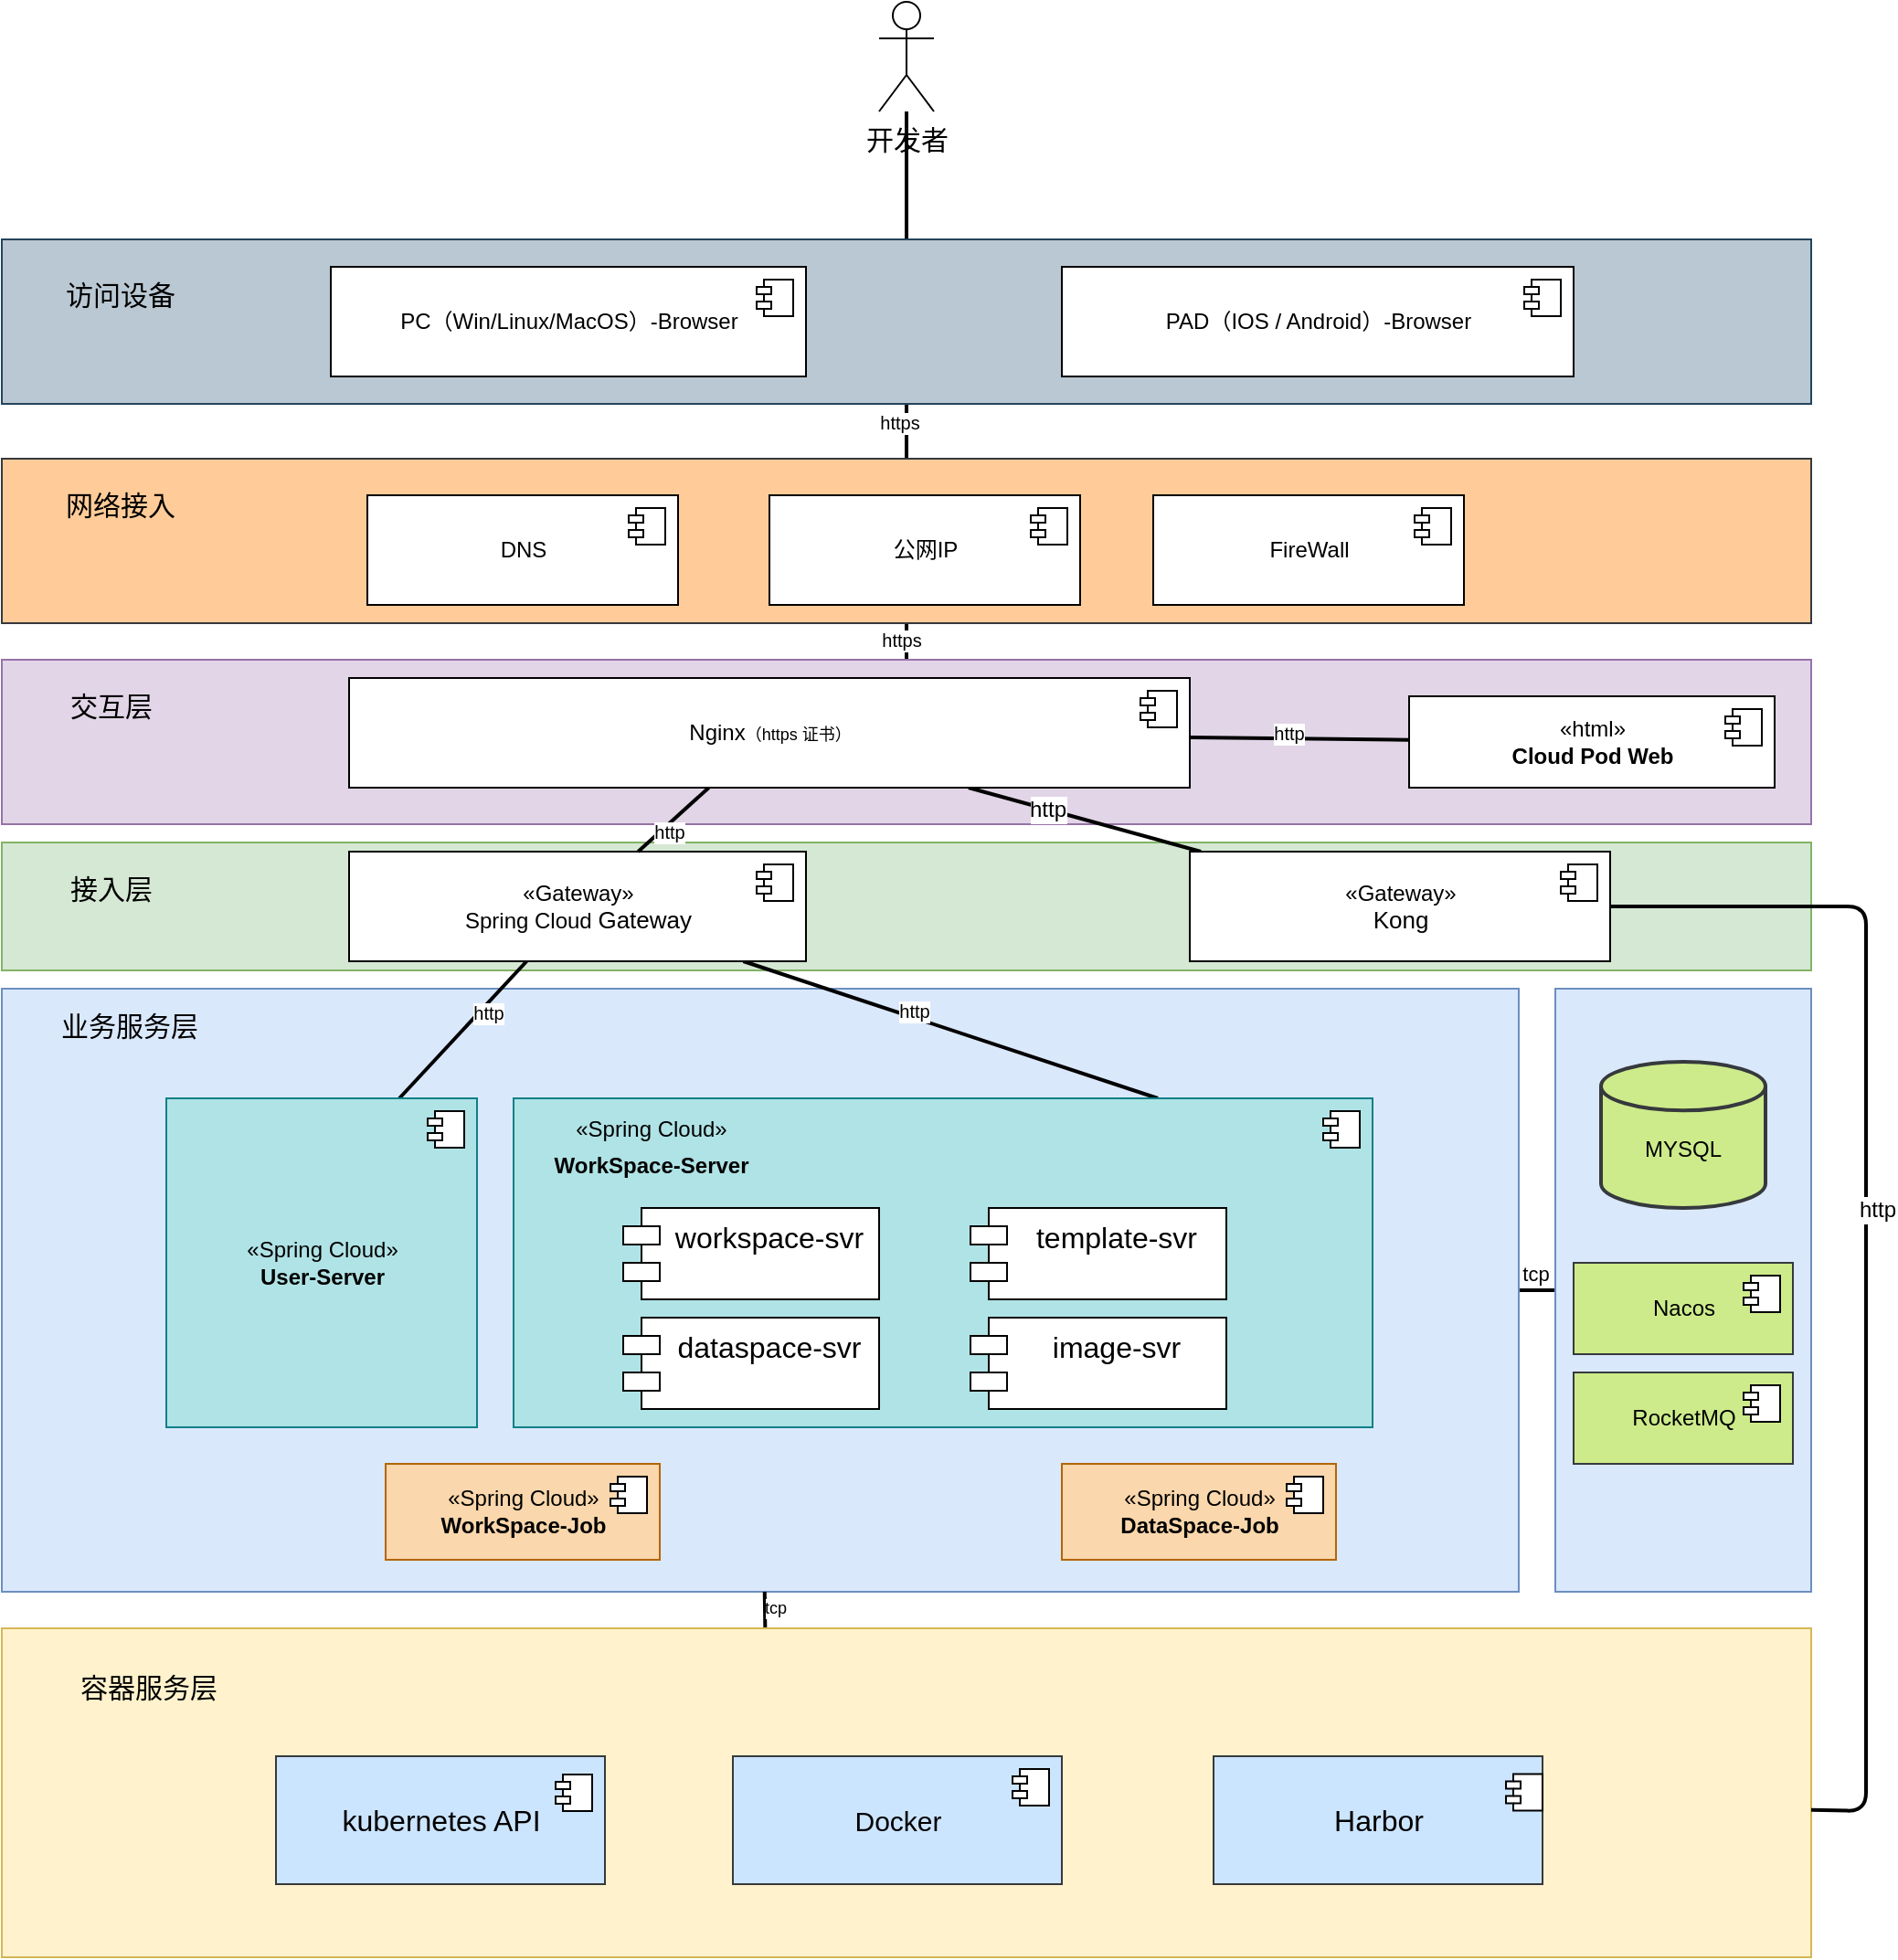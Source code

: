 <mxfile>
    <diagram id="vVA_o35hJ7-RhdYQv6_G" name="物理架构">
        <mxGraphModel dx="2989" dy="1970" grid="1" gridSize="10" guides="1" tooltips="1" connect="1" arrows="1" fold="1" page="1" pageScale="1" pageWidth="827" pageHeight="1169" math="0" shadow="0">
            <root>
                <mxCell id="0"/>
                <mxCell id="1" parent="0"/>
                <mxCell id="44" style="edgeStyle=none;html=1;strokeWidth=2;fontSize=16;endArrow=none;endFill=0;" parent="1" source="26" target="oEgxVoZ06rKnOK16Z4o3-8" edge="1">
                    <mxGeometry relative="1" as="geometry"/>
                </mxCell>
                <mxCell id="89" value="tcp" style="edgeLabel;html=1;align=center;verticalAlign=middle;resizable=0;points=[];" parent="44" vertex="1" connectable="0">
                    <mxGeometry x="0.12" y="-4" relative="1" as="geometry">
                        <mxPoint y="-5" as="offset"/>
                    </mxGeometry>
                </mxCell>
                <mxCell id="26" value="" style="rounded=0;whiteSpace=wrap;html=1;fillColor=#dae8fc;strokeColor=#6c8ebf;fontSize=15;" parent="1" vertex="1">
                    <mxGeometry x="-470" y="460" width="140" height="330" as="geometry"/>
                </mxCell>
                <mxCell id="oEgxVoZ06rKnOK16Z4o3-8" value="" style="rounded=0;whiteSpace=wrap;html=1;fillColor=#dae8fc;strokeColor=#6c8ebf;fontSize=15;" parent="1" vertex="1">
                    <mxGeometry x="-1320" y="460" width="830" height="330" as="geometry"/>
                </mxCell>
                <mxCell id="oEgxVoZ06rKnOK16Z4o3-9" value="业务服务层" style="text;html=1;strokeColor=none;fillColor=none;align=center;verticalAlign=middle;whiteSpace=wrap;rounded=0;fontSize=15;" parent="1" vertex="1">
                    <mxGeometry x="-1300" y="470" width="100" height="20" as="geometry"/>
                </mxCell>
                <mxCell id="zxybhiNNPWDu_kbE6-t5-33" style="edgeStyle=none;html=1;strokeWidth=2;fontSize=15;endArrow=none;endFill=0;endSize=6;" parent="1" source="zxybhiNNPWDu_kbE6-t5-13" target="75" edge="1">
                    <mxGeometry relative="1" as="geometry">
                        <mxPoint x="-825" y="-30" as="targetPoint"/>
                    </mxGeometry>
                </mxCell>
                <mxCell id="zxybhiNNPWDu_kbE6-t5-13" value="开发者" style="shape=umlActor;verticalLabelPosition=bottom;verticalAlign=top;html=1;fontSize=15;" parent="1" vertex="1">
                    <mxGeometry x="-840" y="-80" width="30" height="60" as="geometry"/>
                </mxCell>
                <mxCell id="85" style="edgeStyle=none;html=1;strokeWidth=2;fontSize=10;endArrow=none;endFill=0;" parent="1" source="zxybhiNNPWDu_kbE6-t5-24" target="67" edge="1">
                    <mxGeometry relative="1" as="geometry"/>
                </mxCell>
                <mxCell id="86" value="https" style="edgeLabel;html=1;align=center;verticalAlign=middle;resizable=0;points=[];fontSize=10;" parent="85" vertex="1" connectable="0">
                    <mxGeometry x="0.159" y="3" relative="1" as="geometry">
                        <mxPoint as="offset"/>
                    </mxGeometry>
                </mxCell>
                <mxCell id="zxybhiNNPWDu_kbE6-t5-24" value="" style="rounded=0;whiteSpace=wrap;html=1;fontSize=13;fillColor=#e1d5e7;strokeColor=#9673a6;" parent="1" vertex="1">
                    <mxGeometry x="-1320" y="280" width="990" height="90" as="geometry"/>
                </mxCell>
                <mxCell id="zxybhiNNPWDu_kbE6-t5-28" value="交互层" style="text;html=1;strokeColor=none;fillColor=none;align=center;verticalAlign=middle;whiteSpace=wrap;rounded=0;fontSize=15;" parent="1" vertex="1">
                    <mxGeometry x="-1290" y="290" width="60" height="30" as="geometry"/>
                </mxCell>
                <mxCell id="oEgxVoZ06rKnOK16Z4o3-18" style="edgeStyle=none;html=1;endArrow=none;endFill=0;fontSize=15;strokeWidth=2;entryX=0.422;entryY=0.041;entryDx=0;entryDy=0;entryPerimeter=0;" parent="1" source="oEgxVoZ06rKnOK16Z4o3-8" target="oEgxVoZ06rKnOK16Z4o3-11" edge="1">
                    <mxGeometry relative="1" as="geometry">
                        <mxPoint x="-905" y="810" as="sourcePoint"/>
                    </mxGeometry>
                </mxCell>
                <mxCell id="88" value="tcp" style="edgeLabel;html=1;align=center;verticalAlign=middle;resizable=0;points=[];fontSize=9;" parent="oEgxVoZ06rKnOK16Z4o3-18" vertex="1" connectable="0">
                    <mxGeometry x="-0.343" y="5" relative="1" as="geometry">
                        <mxPoint as="offset"/>
                    </mxGeometry>
                </mxCell>
                <mxCell id="2" value="" style="rounded=0;whiteSpace=wrap;html=1;fontSize=13;fillColor=#d5e8d4;strokeColor=#82b366;" parent="1" vertex="1">
                    <mxGeometry x="-1320" y="380" width="990" height="70" as="geometry"/>
                </mxCell>
                <mxCell id="5" value="接入层" style="text;html=1;strokeColor=none;fillColor=none;align=center;verticalAlign=middle;whiteSpace=wrap;rounded=0;fontSize=15;" parent="1" vertex="1">
                    <mxGeometry x="-1300" y="390" width="80" height="30" as="geometry"/>
                </mxCell>
                <mxCell id="54" style="edgeStyle=none;html=1;entryX=0.75;entryY=0;entryDx=0;entryDy=0;strokeWidth=2;fontSize=15;endArrow=none;endFill=0;" parent="1" source="9" target="11" edge="1">
                    <mxGeometry relative="1" as="geometry"/>
                </mxCell>
                <mxCell id="56" value="http" style="edgeLabel;html=1;align=center;verticalAlign=middle;resizable=0;points=[];fontSize=10;" parent="54" vertex="1" connectable="0">
                    <mxGeometry x="-0.311" y="3" relative="1" as="geometry">
                        <mxPoint x="1" as="offset"/>
                    </mxGeometry>
                </mxCell>
                <mxCell id="55" style="edgeStyle=none;html=1;entryX=0.75;entryY=0;entryDx=0;entryDy=0;strokeWidth=2;fontSize=15;endArrow=none;endFill=0;" parent="1" source="9" target="13" edge="1">
                    <mxGeometry relative="1" as="geometry"/>
                </mxCell>
                <mxCell id="57" value="http" style="edgeLabel;html=1;align=center;verticalAlign=middle;resizable=0;points=[];fontSize=10;" parent="55" vertex="1" connectable="0">
                    <mxGeometry x="-0.19" y="4" relative="1" as="geometry">
                        <mxPoint as="offset"/>
                    </mxGeometry>
                </mxCell>
                <mxCell id="9" value="«Gateway»&lt;br&gt;Spring Cloud&amp;nbsp;&lt;span style=&quot;font-size: 13px;&quot;&gt;Gateway&lt;/span&gt;" style="html=1;dropTarget=0;" parent="1" vertex="1">
                    <mxGeometry x="-1130" y="385" width="250" height="60" as="geometry"/>
                </mxCell>
                <mxCell id="10" value="" style="shape=module;jettyWidth=8;jettyHeight=4;" parent="9" vertex="1">
                    <mxGeometry x="1" width="20" height="20" relative="1" as="geometry">
                        <mxPoint x="-27" y="7" as="offset"/>
                    </mxGeometry>
                </mxCell>
                <mxCell id="11" value="«Spring Cloud»&lt;br&gt;&lt;b&gt;User-Server&lt;/b&gt;" style="html=1;dropTarget=0;fillColor=#b0e3e6;strokeColor=#0e8088;" parent="1" vertex="1">
                    <mxGeometry x="-1230" y="520" width="170" height="180" as="geometry"/>
                </mxCell>
                <mxCell id="12" value="" style="shape=module;jettyWidth=8;jettyHeight=4;" parent="11" vertex="1">
                    <mxGeometry x="1" width="20" height="20" relative="1" as="geometry">
                        <mxPoint x="-27" y="7" as="offset"/>
                    </mxGeometry>
                </mxCell>
                <mxCell id="17" value="&lt;br&gt;MYSQL" style="strokeWidth=2;html=1;shape=mxgraph.flowchart.database;whiteSpace=wrap;fillColor=#cdeb8b;strokeColor=#36393d;" parent="1" vertex="1">
                    <mxGeometry x="-445" y="500" width="90" height="80" as="geometry"/>
                </mxCell>
                <mxCell id="18" value="«Spring Cloud»&lt;br&gt;&lt;b&gt;WorkSpace-Job&lt;/b&gt;" style="html=1;dropTarget=0;fillColor=#fad7ac;strokeColor=#b46504;" parent="1" vertex="1">
                    <mxGeometry x="-1110" y="720" width="150" height="52.5" as="geometry"/>
                </mxCell>
                <mxCell id="19" value="" style="shape=module;jettyWidth=8;jettyHeight=4;" parent="18" vertex="1">
                    <mxGeometry x="1" width="20" height="20" relative="1" as="geometry">
                        <mxPoint x="-27" y="7" as="offset"/>
                    </mxGeometry>
                </mxCell>
                <mxCell id="20" value="«Spring Cloud»&lt;br&gt;&lt;b&gt;DataSpace-Job&lt;/b&gt;" style="html=1;dropTarget=0;fillColor=#fad7ac;strokeColor=#b46504;" parent="1" vertex="1">
                    <mxGeometry x="-740" y="720" width="150" height="52.5" as="geometry"/>
                </mxCell>
                <mxCell id="21" value="" style="shape=module;jettyWidth=8;jettyHeight=4;" parent="20" vertex="1">
                    <mxGeometry x="1" width="20" height="20" relative="1" as="geometry">
                        <mxPoint x="-27" y="7" as="offset"/>
                    </mxGeometry>
                </mxCell>
                <mxCell id="22" value="Nacos" style="html=1;dropTarget=0;fillColor=#cdeb8b;strokeColor=#36393d;" parent="1" vertex="1">
                    <mxGeometry x="-460" y="610" width="120" height="50" as="geometry"/>
                </mxCell>
                <mxCell id="23" value="" style="shape=module;jettyWidth=8;jettyHeight=4;" parent="22" vertex="1">
                    <mxGeometry x="1" width="20" height="20" relative="1" as="geometry">
                        <mxPoint x="-27" y="7" as="offset"/>
                    </mxGeometry>
                </mxCell>
                <mxCell id="24" value="RocketMQ" style="html=1;dropTarget=0;fillColor=#cdeb8b;strokeColor=#36393d;" parent="1" vertex="1">
                    <mxGeometry x="-460" y="670" width="120" height="50" as="geometry"/>
                </mxCell>
                <mxCell id="25" value="" style="shape=module;jettyWidth=8;jettyHeight=4;" parent="24" vertex="1">
                    <mxGeometry x="1" width="20" height="20" relative="1" as="geometry">
                        <mxPoint x="-27" y="7" as="offset"/>
                    </mxGeometry>
                </mxCell>
                <mxCell id="43" value="" style="group;fontSize=13;" parent="1" vertex="1" connectable="0">
                    <mxGeometry x="-1320" y="810" width="990" height="180" as="geometry"/>
                </mxCell>
                <mxCell id="oEgxVoZ06rKnOK16Z4o3-11" value="" style="rounded=0;whiteSpace=wrap;html=1;container=0;fillColor=#fff2cc;strokeColor=#d6b656;fontSize=15;" parent="43" vertex="1">
                    <mxGeometry width="990" height="180" as="geometry"/>
                </mxCell>
                <mxCell id="oEgxVoZ06rKnOK16Z4o3-16" value="容器服务层" style="text;html=1;align=center;verticalAlign=middle;resizable=0;points=[];autosize=1;strokeColor=none;fillColor=none;fontSize=15;container=0;" parent="43" vertex="1">
                    <mxGeometry x="30" y="17.027" width="100" height="30" as="geometry"/>
                </mxCell>
                <mxCell id="31" value="kubernetes API" style="html=1;dropTarget=0;fillColor=#cce5ff;strokeColor=#36393d;fontSize=16;container=0;" parent="43" vertex="1">
                    <mxGeometry x="150" y="70" width="180" height="70" as="geometry"/>
                </mxCell>
                <mxCell id="41" value="Harbor" style="html=1;dropTarget=0;fillColor=#cce5ff;strokeColor=#36393d;fontSize=16;container=0;" parent="43" vertex="1">
                    <mxGeometry x="663" y="70" width="180" height="70" as="geometry"/>
                </mxCell>
                <mxCell id="32" value="" style="shape=module;jettyWidth=8;jettyHeight=4;container=0;" parent="43" vertex="1">
                    <mxGeometry x="303" y="80" width="20" height="20" as="geometry">
                        <mxPoint x="-27" y="7" as="offset"/>
                    </mxGeometry>
                </mxCell>
                <mxCell id="42" value="" style="shape=module;jettyWidth=8;jettyHeight=4;container=0;" parent="43" vertex="1">
                    <mxGeometry x="823" y="79.75" width="20" height="20" as="geometry">
                        <mxPoint x="-27" y="7" as="offset"/>
                    </mxGeometry>
                </mxCell>
                <mxCell id="46" value="&lt;span style=&quot;font-size: 15px;&quot;&gt;Docker&lt;/span&gt;" style="html=1;dropTarget=0;fontSize=15;fillColor=#cce5ff;strokeColor=#36393d;fontStyle=0" parent="43" vertex="1">
                    <mxGeometry x="400" y="70" width="180" height="70" as="geometry"/>
                </mxCell>
                <mxCell id="47" value="" style="shape=module;jettyWidth=8;jettyHeight=4;fontSize=16;" parent="46" vertex="1">
                    <mxGeometry x="1" width="20" height="20" relative="1" as="geometry">
                        <mxPoint x="-27" y="7" as="offset"/>
                    </mxGeometry>
                </mxCell>
                <mxCell id="13" value="" style="html=1;dropTarget=0;fillColor=#b0e3e6;strokeColor=#0e8088;" parent="1" vertex="1">
                    <mxGeometry x="-1040" y="520" width="470" height="180" as="geometry"/>
                </mxCell>
                <mxCell id="14" value="" style="shape=module;jettyWidth=8;jettyHeight=4;" parent="13" vertex="1">
                    <mxGeometry x="1" width="20" height="20" relative="1" as="geometry">
                        <mxPoint x="-27" y="7" as="offset"/>
                    </mxGeometry>
                </mxCell>
                <mxCell id="48" value="&lt;span style=&quot;font-size: 12px;&quot;&gt;«Spring Cloud»&lt;/span&gt;&lt;br style=&quot;border-color: var(--border-color); font-size: 12px;&quot;&gt;&lt;b style=&quot;border-color: var(--border-color); font-size: 12px;&quot;&gt;WorkSpace-Server&lt;/b&gt;" style="text;html=1;align=center;verticalAlign=middle;resizable=0;points=[];autosize=1;strokeColor=none;fillColor=none;fontSize=16;" parent="1" vertex="1">
                    <mxGeometry x="-1030" y="520" width="130" height="50" as="geometry"/>
                </mxCell>
                <mxCell id="49" value="workspace-svr" style="shape=module;align=left;spacingLeft=20;align=center;verticalAlign=top;fontSize=16;" parent="1" vertex="1">
                    <mxGeometry x="-980" y="580" width="140" height="50" as="geometry"/>
                </mxCell>
                <mxCell id="50" value="template-svr" style="shape=module;align=left;spacingLeft=20;align=center;verticalAlign=top;fontSize=16;" parent="1" vertex="1">
                    <mxGeometry x="-790" y="580" width="140" height="50" as="geometry"/>
                </mxCell>
                <mxCell id="51" value="dataspace-svr" style="shape=module;align=left;spacingLeft=20;align=center;verticalAlign=top;fontSize=16;" parent="1" vertex="1">
                    <mxGeometry x="-980" y="640" width="140" height="50" as="geometry"/>
                </mxCell>
                <mxCell id="52" value="image-svr" style="shape=module;align=left;spacingLeft=20;align=center;verticalAlign=top;fontSize=16;" parent="1" vertex="1">
                    <mxGeometry x="-790" y="640" width="140" height="50" as="geometry"/>
                </mxCell>
                <mxCell id="64" style="edgeStyle=none;html=1;strokeWidth=2;fontSize=10;endArrow=none;endFill=0;entryX=0.5;entryY=0;entryDx=0;entryDy=0;" parent="1" source="75" target="67" edge="1">
                    <mxGeometry relative="1" as="geometry">
                        <mxPoint x="-825" y="30" as="sourcePoint"/>
                        <mxPoint x="-880" y="170" as="targetPoint"/>
                    </mxGeometry>
                </mxCell>
                <mxCell id="87" value="https" style="edgeLabel;html=1;align=center;verticalAlign=middle;resizable=0;points=[];fontSize=10;" parent="64" vertex="1" connectable="0">
                    <mxGeometry x="-0.367" y="-4" relative="1" as="geometry">
                        <mxPoint as="offset"/>
                    </mxGeometry>
                </mxCell>
                <mxCell id="65" style="edgeStyle=none;html=1;strokeWidth=2;fontSize=10;endArrow=none;endFill=0;" parent="1" source="62" target="90" edge="1">
                    <mxGeometry relative="1" as="geometry">
                        <mxPoint x="-740" y="330" as="targetPoint"/>
                    </mxGeometry>
                </mxCell>
                <mxCell id="84" value="http" style="edgeLabel;html=1;align=center;verticalAlign=middle;resizable=0;points=[];fontSize=10;" parent="65" vertex="1" connectable="0">
                    <mxGeometry x="-0.107" y="3" relative="1" as="geometry">
                        <mxPoint as="offset"/>
                    </mxGeometry>
                </mxCell>
                <mxCell id="66" style="edgeStyle=none;html=1;strokeWidth=2;fontSize=10;endArrow=none;endFill=0;" parent="1" source="62" target="9" edge="1">
                    <mxGeometry relative="1" as="geometry"/>
                </mxCell>
                <mxCell id="83" value="http" style="edgeLabel;html=1;align=center;verticalAlign=middle;resizable=0;points=[];fontSize=10;" parent="66" vertex="1" connectable="0">
                    <mxGeometry x="0.234" y="3" relative="1" as="geometry">
                        <mxPoint as="offset"/>
                    </mxGeometry>
                </mxCell>
                <mxCell id="94" style="edgeStyle=none;html=1;fontSize=10;endArrow=none;endFill=0;strokeWidth=2;" edge="1" parent="1" source="62" target="92">
                    <mxGeometry relative="1" as="geometry"/>
                </mxCell>
                <mxCell id="95" value="http" style="edgeLabel;html=1;align=center;verticalAlign=middle;resizable=0;points=[];fontSize=12;" vertex="1" connectable="0" parent="94">
                    <mxGeometry x="-0.331" relative="1" as="geometry">
                        <mxPoint as="offset"/>
                    </mxGeometry>
                </mxCell>
                <mxCell id="62" value="Nginx&lt;font style=&quot;font-size: 9px;&quot;&gt;（https 证书）&lt;/font&gt;" style="html=1;dropTarget=0;" parent="1" vertex="1">
                    <mxGeometry x="-1130" y="290" width="460" height="60" as="geometry"/>
                </mxCell>
                <mxCell id="63" value="" style="shape=module;jettyWidth=8;jettyHeight=4;" parent="62" vertex="1">
                    <mxGeometry x="1" width="20" height="20" relative="1" as="geometry">
                        <mxPoint x="-27" y="7" as="offset"/>
                    </mxGeometry>
                </mxCell>
                <mxCell id="67" value="" style="rounded=0;whiteSpace=wrap;html=1;fontSize=13;fillColor=#ffcc99;strokeColor=#36393d;" parent="1" vertex="1">
                    <mxGeometry x="-1320" y="170" width="990" height="90" as="geometry"/>
                </mxCell>
                <mxCell id="68" value="网络接入" style="text;html=1;strokeColor=none;fillColor=none;align=center;verticalAlign=middle;whiteSpace=wrap;rounded=0;fontSize=15;" parent="1" vertex="1">
                    <mxGeometry x="-1290" y="180" width="70" height="30" as="geometry"/>
                </mxCell>
                <mxCell id="69" value="DNS" style="html=1;dropTarget=0;" parent="1" vertex="1">
                    <mxGeometry x="-1120" y="190" width="170" height="60" as="geometry"/>
                </mxCell>
                <mxCell id="70" value="" style="shape=module;jettyWidth=8;jettyHeight=4;" parent="69" vertex="1">
                    <mxGeometry x="1" width="20" height="20" relative="1" as="geometry">
                        <mxPoint x="-27" y="7" as="offset"/>
                    </mxGeometry>
                </mxCell>
                <mxCell id="71" value="公网IP" style="html=1;dropTarget=0;" parent="1" vertex="1">
                    <mxGeometry x="-900" y="190" width="170" height="60" as="geometry"/>
                </mxCell>
                <mxCell id="72" value="" style="shape=module;jettyWidth=8;jettyHeight=4;" parent="71" vertex="1">
                    <mxGeometry x="1" width="20" height="20" relative="1" as="geometry">
                        <mxPoint x="-27" y="7" as="offset"/>
                    </mxGeometry>
                </mxCell>
                <mxCell id="73" value="FireWall" style="html=1;dropTarget=0;" parent="1" vertex="1">
                    <mxGeometry x="-690" y="190" width="170" height="60" as="geometry"/>
                </mxCell>
                <mxCell id="74" value="" style="shape=module;jettyWidth=8;jettyHeight=4;" parent="73" vertex="1">
                    <mxGeometry x="1" width="20" height="20" relative="1" as="geometry">
                        <mxPoint x="-27" y="7" as="offset"/>
                    </mxGeometry>
                </mxCell>
                <mxCell id="75" value="" style="rounded=0;whiteSpace=wrap;html=1;fontSize=13;fillColor=#bac8d3;strokeColor=#23445d;" parent="1" vertex="1">
                    <mxGeometry x="-1320" y="50" width="990" height="90" as="geometry"/>
                </mxCell>
                <mxCell id="76" value="PC（Win/Linux/MacOS）-Browser" style="html=1;dropTarget=0;" parent="1" vertex="1">
                    <mxGeometry x="-1140" y="65" width="260" height="60" as="geometry"/>
                </mxCell>
                <mxCell id="77" value="" style="shape=module;jettyWidth=8;jettyHeight=4;" parent="76" vertex="1">
                    <mxGeometry x="1" width="20" height="20" relative="1" as="geometry">
                        <mxPoint x="-27" y="7" as="offset"/>
                    </mxGeometry>
                </mxCell>
                <mxCell id="78" value="访问设备" style="text;html=1;strokeColor=none;fillColor=none;align=center;verticalAlign=middle;whiteSpace=wrap;rounded=0;fontSize=15;" parent="1" vertex="1">
                    <mxGeometry x="-1290" y="65" width="70" height="30" as="geometry"/>
                </mxCell>
                <mxCell id="79" value="PAD（IOS / Android）-Browser" style="html=1;dropTarget=0;" parent="1" vertex="1">
                    <mxGeometry x="-740" y="65" width="280" height="60" as="geometry"/>
                </mxCell>
                <mxCell id="80" value="" style="shape=module;jettyWidth=8;jettyHeight=4;" parent="79" vertex="1">
                    <mxGeometry x="1" width="20" height="20" relative="1" as="geometry">
                        <mxPoint x="-27" y="7" as="offset"/>
                    </mxGeometry>
                </mxCell>
                <mxCell id="90" value="«html»&lt;br style=&quot;border-color: var(--border-color);&quot;&gt;&lt;span style=&quot;border-color: var(--border-color);&quot;&gt;&lt;b style=&quot;&quot;&gt;&lt;font style=&quot;font-size: 12px;&quot;&gt;Cloud Pod Web&lt;/font&gt;&lt;/b&gt;&lt;/span&gt;" style="html=1;dropTarget=0;" vertex="1" parent="1">
                    <mxGeometry x="-550" y="300" width="200" height="50" as="geometry"/>
                </mxCell>
                <mxCell id="91" value="" style="shape=module;jettyWidth=8;jettyHeight=4;" vertex="1" parent="90">
                    <mxGeometry x="1" width="20" height="20" relative="1" as="geometry">
                        <mxPoint x="-27" y="7" as="offset"/>
                    </mxGeometry>
                </mxCell>
                <mxCell id="96" style="edgeStyle=none;html=1;fontSize=12;endArrow=none;endFill=0;strokeWidth=2;" edge="1" parent="1" source="92" target="oEgxVoZ06rKnOK16Z4o3-11">
                    <mxGeometry relative="1" as="geometry">
                        <mxPoint x="-540" y="810" as="targetPoint"/>
                        <Array as="points">
                            <mxPoint x="-300" y="415"/>
                            <mxPoint x="-300" y="910"/>
                        </Array>
                    </mxGeometry>
                </mxCell>
                <mxCell id="97" value="http" style="edgeLabel;html=1;align=center;verticalAlign=middle;resizable=0;points=[];fontSize=12;" vertex="1" connectable="0" parent="96">
                    <mxGeometry x="-0.08" y="6" relative="1" as="geometry">
                        <mxPoint as="offset"/>
                    </mxGeometry>
                </mxCell>
                <mxCell id="92" value="«Gateway»&lt;br&gt;&lt;span style=&quot;font-size: 13px;&quot;&gt;Kong&lt;/span&gt;" style="html=1;dropTarget=0;" vertex="1" parent="1">
                    <mxGeometry x="-670" y="385" width="230" height="60" as="geometry"/>
                </mxCell>
                <mxCell id="93" value="" style="shape=module;jettyWidth=8;jettyHeight=4;" vertex="1" parent="92">
                    <mxGeometry x="1" width="20" height="20" relative="1" as="geometry">
                        <mxPoint x="-27" y="7" as="offset"/>
                    </mxGeometry>
                </mxCell>
            </root>
        </mxGraphModel>
    </diagram>
</mxfile>